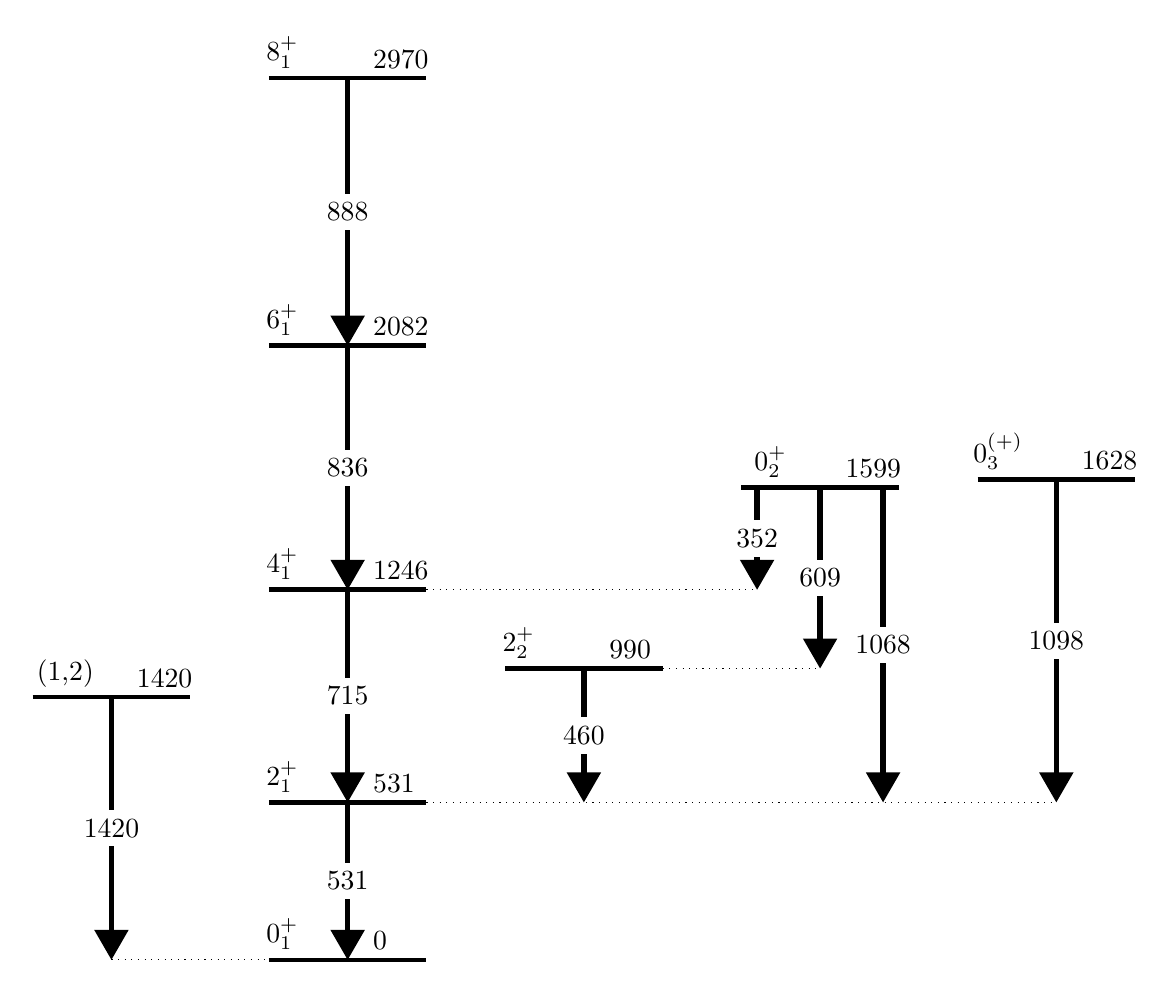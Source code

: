 \begin{tikzpicture}[
    level/.style = { ultra thick, black },
    connect/.style = { dotted, black },
    notice/.style = { draw, rectangle callout, callout relative pointer={#1} },
    label/.style = { text width=2cm }
    ]
    %%% Picture made by normalizing energy to the 2+ state (531) and choosing it to be 
    %%% 2 units of y in height. E.g.: 990/(531/2) = 3.7
    %%%
    %%% Ground state band
    %%%
    % Levels, states, energy
    \foreach \level / \state / \energy in {0/0_1^+/0, 2/2_1^+/531, 4.7/4_1^+/1246, 7.8/6_1^+/2082, 11.2/8_1^+/2970}
      { 
        \draw[level] (0,\level) -- (2,\level);
        \node at (0.5,\level) [anchor=south east] {$\state$};
        \node at (1.2,\level) [anchor=south west] {$\energy$};
      }
    % Gamma transitions
    \foreach \endlevel / \startlevel / \gamma in {0/2/531, 2/4.7/715, 4.7/7.8/836, 7.8/11.2/888}
      { 
        \draw[line width=2pt, ->, >=triangle 60] (1,\startlevel) -- node[fill=white] {\gamma} (1,\endlevel);
      }
    % Dotted lines
    \draw[connect] (-2,0)  -- (0,0);
    \draw[connect] (2,2)   -- (10,2);
    \draw[connect] (5,3.7) -- (7,3.7);
    \draw[connect] (2,4.7) -- (6.2,4.7);
    %%%
    %%% 1st right band
    %%%
    % Lower 1st right band
    \coordinate (levelleft)  at (3,3.7);
    \coordinate (levelright) at (5,3.7);
    \draw[level] (levelleft) -- (levelright);
    \node at (3.5,3.7) [anchor=south east] {$2_2^+$};
    \node at (4.2,3.7) [anchor=south west] {990};
    \draw[line width=2pt, ->, >=triangle 60] (4,3.7) -- node[fill=white] {460} (4,2);
    %%%
    %%% 2nd right band
    %%%
    \coordinate (levelleft)  at (6,6);
    \coordinate (levelright) at (8,6);
    \draw[level] (levelleft) -- (levelright);
    \node at (6.7,6) [anchor=south east] {$0_2^{+}$};
    \node at (7.2,6) [anchor=south west] {1599};
    \draw[line width=2pt, ->, >=triangle 60] (7.8,6) -- node[fill=white] {1068} (7.8,2);
    \draw[line width=2pt, ->, >=triangle 60] (7,6) -- node[fill=white] {609}  (7,3.7);
    \draw[line width=2pt, ->, >=triangle 60] (6.2,6) -- node[fill=white] {352}  (6.2,4.7);
    %%%
    %%% 3rd right band
    %%%
    \coordinate (levelleft)  at (9,6.1);
    \coordinate (levelright) at (11,6.1);
    \draw[level] (levelleft) -- (levelright);
    \node at (9.7,6.1)  [anchor=south east] {$0_3^{(+)}$};
    \node at (10.2,6.1) [anchor=south west] {1628};
    \draw[line width=2pt, ->, >=triangle 60] (10,6.1) -- node[fill=white] {1098} (10,2);
    %%%
    %%% 1st left band
    %%%
    \coordinate (levelleft)  at (-3,3.34);
    \coordinate (levelright) at (-1,3.34);
    \draw[level] (levelleft) -- (levelright);
    \node at (-2.1,3.34) [anchor=south east] {(1,2)};
    \node at (-1.8,3.34) [anchor=south west] {1420};
    \draw[line width=2pt, ->, >=triangle 60] (-2,3.34) -- node[fill=white] {1420} (-2,0);
\end{tikzpicture}